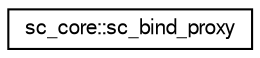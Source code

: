 digraph "Graphical Class Hierarchy"
{
  edge [fontname="FreeSans",fontsize="10",labelfontname="FreeSans",labelfontsize="10"];
  node [fontname="FreeSans",fontsize="10",shape=record];
  rankdir="LR";
  Node0 [label="sc_core::sc_bind_proxy",height=0.2,width=0.4,color="black", fillcolor="white", style="filled",URL="$a01864.html"];
}
